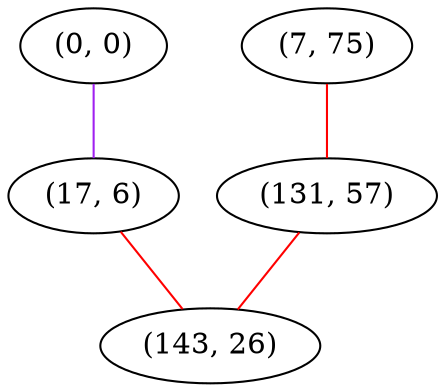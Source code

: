 graph "" {
"(0, 0)";
"(7, 75)";
"(131, 57)";
"(17, 6)";
"(143, 26)";
"(0, 0)" -- "(17, 6)"  [color=purple, key=0, weight=4];
"(7, 75)" -- "(131, 57)"  [color=red, key=0, weight=1];
"(131, 57)" -- "(143, 26)"  [color=red, key=0, weight=1];
"(17, 6)" -- "(143, 26)"  [color=red, key=0, weight=1];
}
